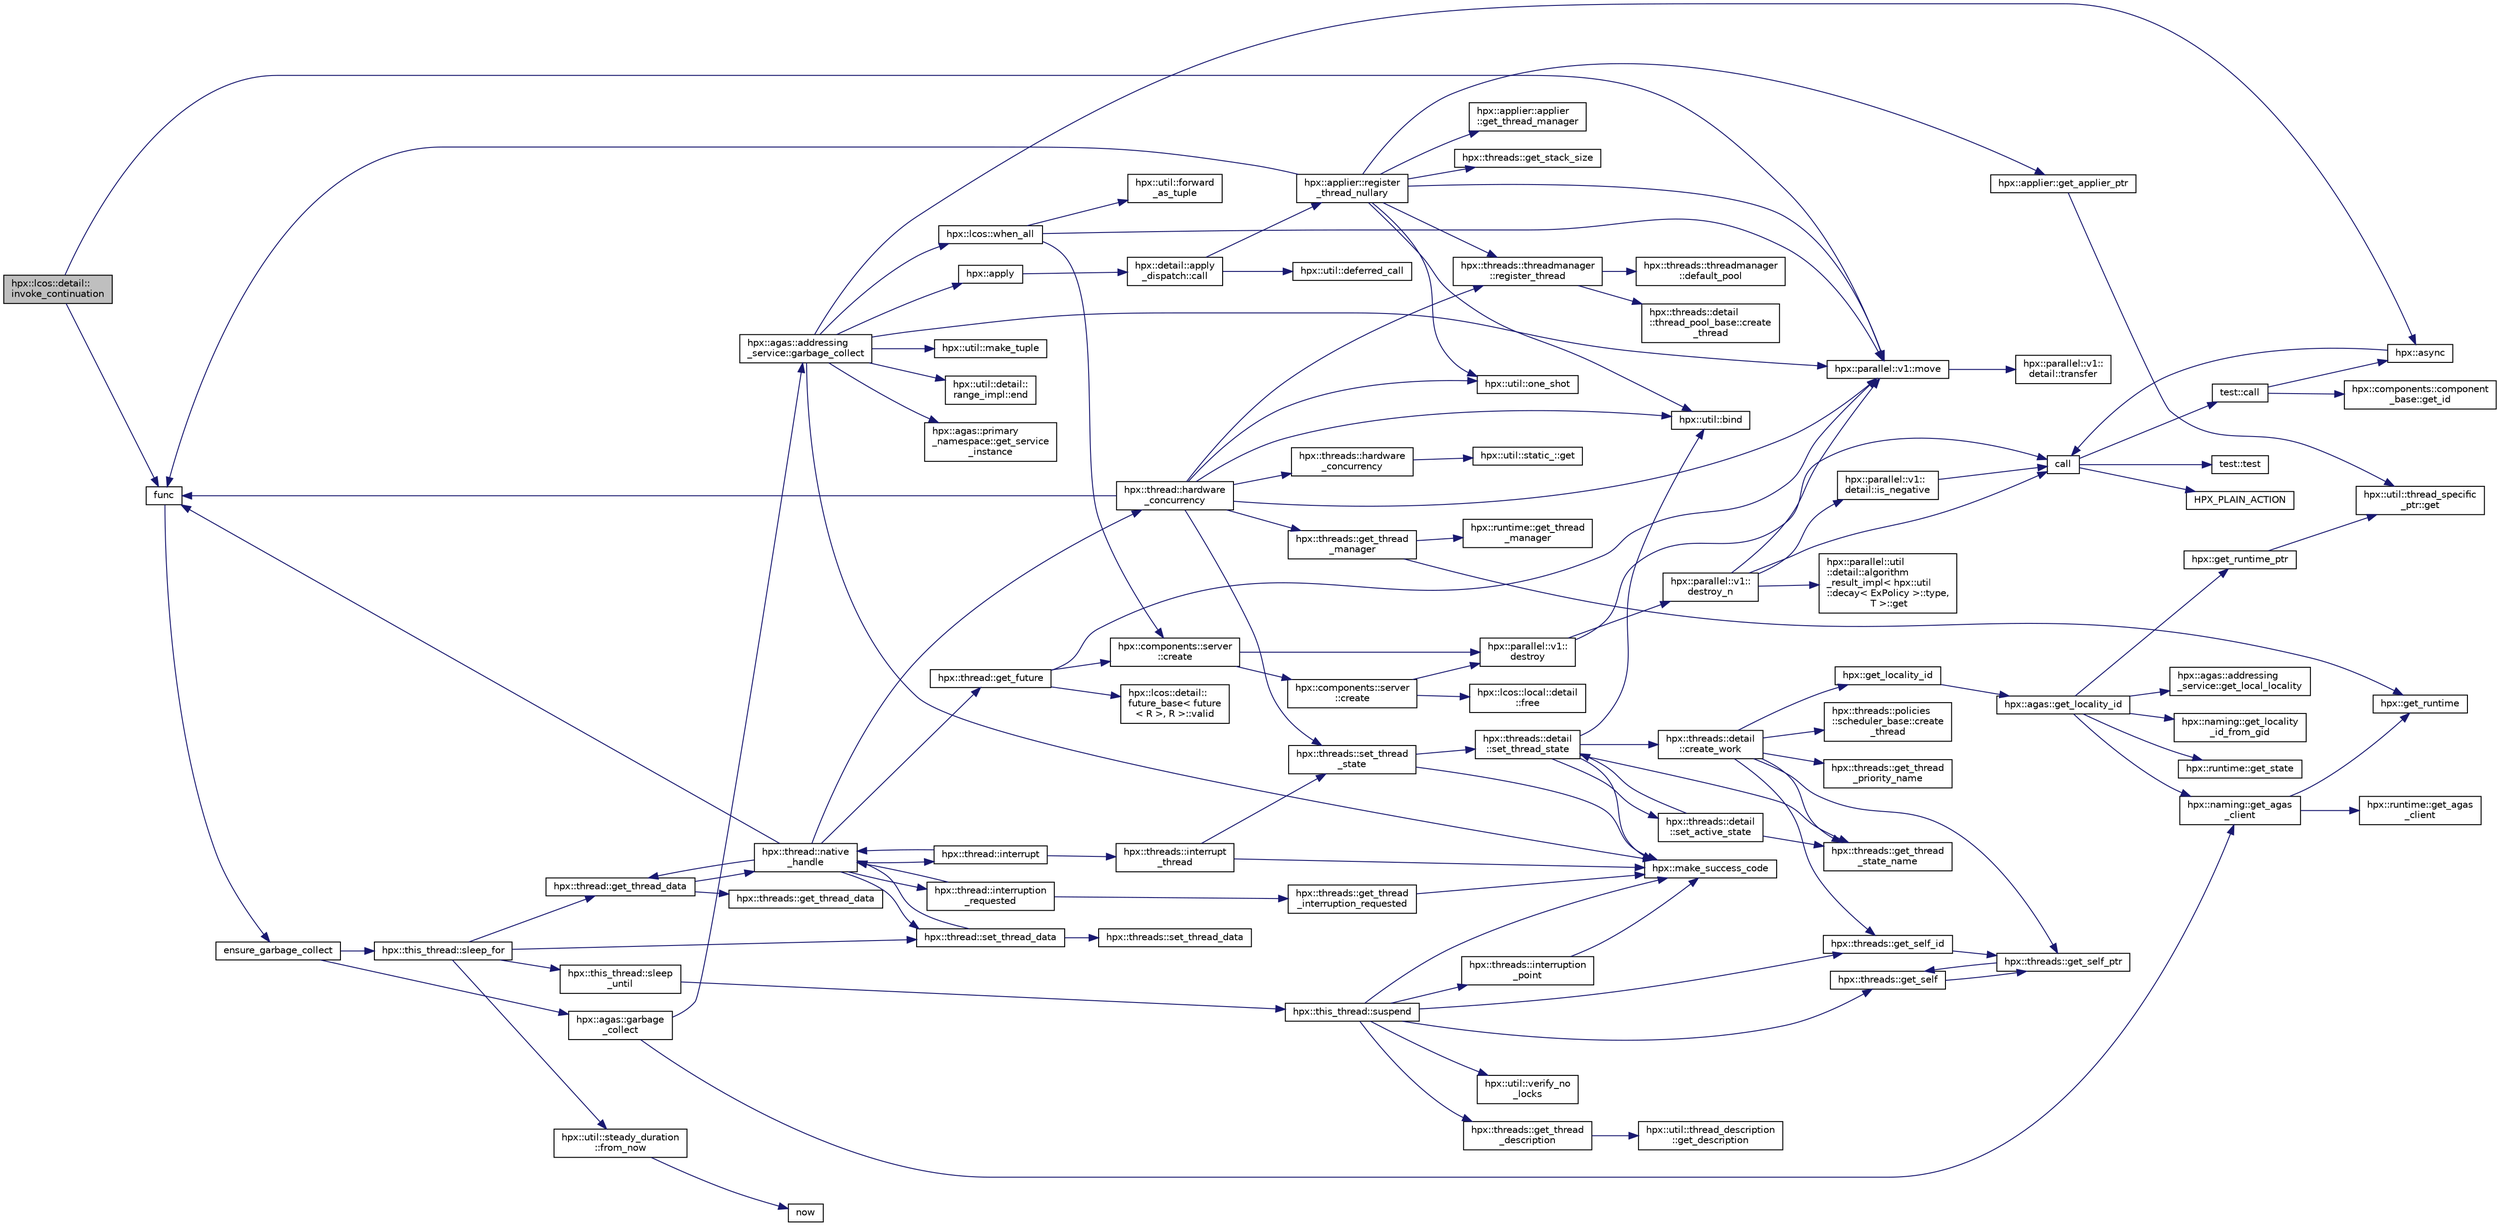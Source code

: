 digraph "hpx::lcos::detail::invoke_continuation"
{
  edge [fontname="Helvetica",fontsize="10",labelfontname="Helvetica",labelfontsize="10"];
  node [fontname="Helvetica",fontsize="10",shape=record];
  rankdir="LR";
  Node571 [label="hpx::lcos::detail::\linvoke_continuation",height=0.2,width=0.4,color="black", fillcolor="grey75", style="filled", fontcolor="black"];
  Node571 -> Node572 [color="midnightblue",fontsize="10",style="solid",fontname="Helvetica"];
  Node572 [label="func",height=0.2,width=0.4,color="black", fillcolor="white", style="filled",URL="$d8/dfd/id__type__ref__counting__1032_8cpp.html#ab811b86ea5107ffb3351fcaa29d2c652"];
  Node572 -> Node573 [color="midnightblue",fontsize="10",style="solid",fontname="Helvetica"];
  Node573 [label="ensure_garbage_collect",height=0.2,width=0.4,color="black", fillcolor="white", style="filled",URL="$d8/dfd/id__type__ref__counting__1032_8cpp.html#a5264b94bf7c262ac0e521fb290d476d5"];
  Node573 -> Node574 [color="midnightblue",fontsize="10",style="solid",fontname="Helvetica"];
  Node574 [label="hpx::this_thread::sleep_for",height=0.2,width=0.4,color="black", fillcolor="white", style="filled",URL="$d9/d52/namespacehpx_1_1this__thread.html#afc042a5a5fa52eef2d1d177a343435cf"];
  Node574 -> Node575 [color="midnightblue",fontsize="10",style="solid",fontname="Helvetica"];
  Node575 [label="hpx::this_thread::sleep\l_until",height=0.2,width=0.4,color="black", fillcolor="white", style="filled",URL="$d9/d52/namespacehpx_1_1this__thread.html#ae12a853980115b23ff0ab8ca06622658"];
  Node575 -> Node576 [color="midnightblue",fontsize="10",style="solid",fontname="Helvetica"];
  Node576 [label="hpx::this_thread::suspend",height=0.2,width=0.4,color="black", fillcolor="white", style="filled",URL="$d9/d52/namespacehpx_1_1this__thread.html#aca220026fb3014c0881d129fe31c0073"];
  Node576 -> Node577 [color="midnightblue",fontsize="10",style="solid",fontname="Helvetica"];
  Node577 [label="hpx::threads::get_self",height=0.2,width=0.4,color="black", fillcolor="white", style="filled",URL="$d7/d28/namespacehpx_1_1threads.html#a07daf4d6d29233f20d66d41ab7b5b8e8"];
  Node577 -> Node578 [color="midnightblue",fontsize="10",style="solid",fontname="Helvetica"];
  Node578 [label="hpx::threads::get_self_ptr",height=0.2,width=0.4,color="black", fillcolor="white", style="filled",URL="$d7/d28/namespacehpx_1_1threads.html#a22877ae347ad884cde3a51397dad6c53"];
  Node578 -> Node577 [color="midnightblue",fontsize="10",style="solid",fontname="Helvetica"];
  Node576 -> Node579 [color="midnightblue",fontsize="10",style="solid",fontname="Helvetica"];
  Node579 [label="hpx::threads::get_self_id",height=0.2,width=0.4,color="black", fillcolor="white", style="filled",URL="$d7/d28/namespacehpx_1_1threads.html#afafe0f900b9fac3d4ed3c747625c1cfe"];
  Node579 -> Node578 [color="midnightblue",fontsize="10",style="solid",fontname="Helvetica"];
  Node576 -> Node580 [color="midnightblue",fontsize="10",style="solid",fontname="Helvetica"];
  Node580 [label="hpx::threads::interruption\l_point",height=0.2,width=0.4,color="black", fillcolor="white", style="filled",URL="$d7/d28/namespacehpx_1_1threads.html#ada6ec56a12b050707311d8c628089059"];
  Node580 -> Node581 [color="midnightblue",fontsize="10",style="solid",fontname="Helvetica"];
  Node581 [label="hpx::make_success_code",height=0.2,width=0.4,color="black", fillcolor="white", style="filled",URL="$d8/d83/namespacehpx.html#a0e8512a8f49e2a6c8185061181419d8f",tooltip="Returns error_code(hpx::success, \"success\", mode). "];
  Node576 -> Node582 [color="midnightblue",fontsize="10",style="solid",fontname="Helvetica"];
  Node582 [label="hpx::util::verify_no\l_locks",height=0.2,width=0.4,color="black", fillcolor="white", style="filled",URL="$df/dad/namespacehpx_1_1util.html#ae0e1837ee6f09b79b26c2e788d2e9fc9"];
  Node576 -> Node583 [color="midnightblue",fontsize="10",style="solid",fontname="Helvetica"];
  Node583 [label="hpx::threads::get_thread\l_description",height=0.2,width=0.4,color="black", fillcolor="white", style="filled",URL="$d7/d28/namespacehpx_1_1threads.html#a42fc18a7a680f4e8bc633a4b4c956701"];
  Node583 -> Node584 [color="midnightblue",fontsize="10",style="solid",fontname="Helvetica"];
  Node584 [label="hpx::util::thread_description\l::get_description",height=0.2,width=0.4,color="black", fillcolor="white", style="filled",URL="$df/d9e/structhpx_1_1util_1_1thread__description.html#a8c834e14eca6eb228188022577f9f952"];
  Node576 -> Node581 [color="midnightblue",fontsize="10",style="solid",fontname="Helvetica"];
  Node574 -> Node585 [color="midnightblue",fontsize="10",style="solid",fontname="Helvetica"];
  Node585 [label="hpx::util::steady_duration\l::from_now",height=0.2,width=0.4,color="black", fillcolor="white", style="filled",URL="$d9/d4f/classhpx_1_1util_1_1steady__duration.html#a0132206d767cd0f7395507b40111a153"];
  Node585 -> Node586 [color="midnightblue",fontsize="10",style="solid",fontname="Helvetica"];
  Node586 [label="now",height=0.2,width=0.4,color="black", fillcolor="white", style="filled",URL="$de/db3/1d__stencil__1__omp_8cpp.html#a89e9667753dccfac455bd37a7a3a7b16"];
  Node574 -> Node587 [color="midnightblue",fontsize="10",style="solid",fontname="Helvetica"];
  Node587 [label="hpx::thread::get_thread_data",height=0.2,width=0.4,color="black", fillcolor="white", style="filled",URL="$de/d9b/classhpx_1_1thread.html#a4535ef82cec3b953d2c941d20e3e3904"];
  Node587 -> Node588 [color="midnightblue",fontsize="10",style="solid",fontname="Helvetica"];
  Node588 [label="hpx::threads::get_thread_data",height=0.2,width=0.4,color="black", fillcolor="white", style="filled",URL="$d7/d28/namespacehpx_1_1threads.html#a8737931ff6303807225f735b2b384ae4"];
  Node587 -> Node589 [color="midnightblue",fontsize="10",style="solid",fontname="Helvetica"];
  Node589 [label="hpx::thread::native\l_handle",height=0.2,width=0.4,color="black", fillcolor="white", style="filled",URL="$de/d9b/classhpx_1_1thread.html#acf48190d264ab64c1c4ec99d0b421b5a"];
  Node589 -> Node590 [color="midnightblue",fontsize="10",style="solid",fontname="Helvetica"];
  Node590 [label="hpx::thread::hardware\l_concurrency",height=0.2,width=0.4,color="black", fillcolor="white", style="filled",URL="$de/d9b/classhpx_1_1thread.html#a8e4fff210e02485ba493bc3a2a956c03"];
  Node590 -> Node591 [color="midnightblue",fontsize="10",style="solid",fontname="Helvetica"];
  Node591 [label="hpx::threads::hardware\l_concurrency",height=0.2,width=0.4,color="black", fillcolor="white", style="filled",URL="$d7/d28/namespacehpx_1_1threads.html#aa8752a235478d2ad7b5ac467b63ab527"];
  Node591 -> Node592 [color="midnightblue",fontsize="10",style="solid",fontname="Helvetica"];
  Node592 [label="hpx::util::static_::get",height=0.2,width=0.4,color="black", fillcolor="white", style="filled",URL="$d3/dbb/structhpx_1_1util_1_1static__.html#a2967c633948a3bf17a3b5405ef5a8318"];
  Node590 -> Node572 [color="midnightblue",fontsize="10",style="solid",fontname="Helvetica"];
  Node590 -> Node593 [color="midnightblue",fontsize="10",style="solid",fontname="Helvetica"];
  Node593 [label="hpx::util::bind",height=0.2,width=0.4,color="black", fillcolor="white", style="filled",URL="$df/dad/namespacehpx_1_1util.html#ad844caedf82a0173d6909d910c3e48c6"];
  Node590 -> Node594 [color="midnightblue",fontsize="10",style="solid",fontname="Helvetica"];
  Node594 [label="hpx::util::one_shot",height=0.2,width=0.4,color="black", fillcolor="white", style="filled",URL="$df/dad/namespacehpx_1_1util.html#a273e61be42a72415291e0ec0a4f28c7a"];
  Node590 -> Node595 [color="midnightblue",fontsize="10",style="solid",fontname="Helvetica"];
  Node595 [label="hpx::parallel::v1::move",height=0.2,width=0.4,color="black", fillcolor="white", style="filled",URL="$db/db9/namespacehpx_1_1parallel_1_1v1.html#aa7c4ede081ce786c9d1eb1adff495cfc"];
  Node595 -> Node596 [color="midnightblue",fontsize="10",style="solid",fontname="Helvetica"];
  Node596 [label="hpx::parallel::v1::\ldetail::transfer",height=0.2,width=0.4,color="black", fillcolor="white", style="filled",URL="$d2/ddd/namespacehpx_1_1parallel_1_1v1_1_1detail.html#ab1b56a05e1885ca7cc7ffa1804dd2f3c"];
  Node590 -> Node597 [color="midnightblue",fontsize="10",style="solid",fontname="Helvetica"];
  Node597 [label="hpx::threads::get_thread\l_manager",height=0.2,width=0.4,color="black", fillcolor="white", style="filled",URL="$d7/d28/namespacehpx_1_1threads.html#a076973c3a53beadde7d967e22c4f6cce"];
  Node597 -> Node598 [color="midnightblue",fontsize="10",style="solid",fontname="Helvetica"];
  Node598 [label="hpx::get_runtime",height=0.2,width=0.4,color="black", fillcolor="white", style="filled",URL="$d8/d83/namespacehpx.html#aef902cc6c7dd3b9fbadf34d1e850a070"];
  Node597 -> Node599 [color="midnightblue",fontsize="10",style="solid",fontname="Helvetica"];
  Node599 [label="hpx::runtime::get_thread\l_manager",height=0.2,width=0.4,color="black", fillcolor="white", style="filled",URL="$d0/d7b/classhpx_1_1runtime.html#a865b12d57fcd44a8d3dda3e35414f563"];
  Node590 -> Node600 [color="midnightblue",fontsize="10",style="solid",fontname="Helvetica"];
  Node600 [label="hpx::threads::threadmanager\l::register_thread",height=0.2,width=0.4,color="black", fillcolor="white", style="filled",URL="$d5/daa/classhpx_1_1threads_1_1threadmanager.html#a7f79c7578e08a60ca45eb276ce8133d8"];
  Node600 -> Node601 [color="midnightblue",fontsize="10",style="solid",fontname="Helvetica"];
  Node601 [label="hpx::threads::threadmanager\l::default_pool",height=0.2,width=0.4,color="black", fillcolor="white", style="filled",URL="$d5/daa/classhpx_1_1threads_1_1threadmanager.html#a851f067d03b5dd1c5e6a9a6a841e05df"];
  Node600 -> Node602 [color="midnightblue",fontsize="10",style="solid",fontname="Helvetica"];
  Node602 [label="hpx::threads::detail\l::thread_pool_base::create\l_thread",height=0.2,width=0.4,color="black", fillcolor="white", style="filled",URL="$de/dae/classhpx_1_1threads_1_1detail_1_1thread__pool__base.html#ad35d3779eef6f4528e62a26d71b34b34"];
  Node590 -> Node603 [color="midnightblue",fontsize="10",style="solid",fontname="Helvetica"];
  Node603 [label="hpx::threads::set_thread\l_state",height=0.2,width=0.4,color="black", fillcolor="white", style="filled",URL="$d7/d28/namespacehpx_1_1threads.html#ac0690ad16ad778bcc79dcd727cc33025",tooltip="Set the thread state of the thread referenced by the thread_id id. "];
  Node603 -> Node581 [color="midnightblue",fontsize="10",style="solid",fontname="Helvetica"];
  Node603 -> Node604 [color="midnightblue",fontsize="10",style="solid",fontname="Helvetica"];
  Node604 [label="hpx::threads::detail\l::set_thread_state",height=0.2,width=0.4,color="black", fillcolor="white", style="filled",URL="$d2/dd1/namespacehpx_1_1threads_1_1detail.html#af85ddc854c4a149bf1738eb1b111b9ab"];
  Node604 -> Node605 [color="midnightblue",fontsize="10",style="solid",fontname="Helvetica"];
  Node605 [label="hpx::threads::get_thread\l_state_name",height=0.2,width=0.4,color="black", fillcolor="white", style="filled",URL="$d7/d28/namespacehpx_1_1threads.html#a26f91ea8d2195f165c033241c5cd11db"];
  Node604 -> Node581 [color="midnightblue",fontsize="10",style="solid",fontname="Helvetica"];
  Node604 -> Node593 [color="midnightblue",fontsize="10",style="solid",fontname="Helvetica"];
  Node604 -> Node606 [color="midnightblue",fontsize="10",style="solid",fontname="Helvetica"];
  Node606 [label="hpx::threads::detail\l::set_active_state",height=0.2,width=0.4,color="black", fillcolor="white", style="filled",URL="$d2/dd1/namespacehpx_1_1threads_1_1detail.html#a45884a5bf04ad66a4f259231a3947e76"];
  Node606 -> Node605 [color="midnightblue",fontsize="10",style="solid",fontname="Helvetica"];
  Node606 -> Node604 [color="midnightblue",fontsize="10",style="solid",fontname="Helvetica"];
  Node604 -> Node607 [color="midnightblue",fontsize="10",style="solid",fontname="Helvetica"];
  Node607 [label="hpx::threads::detail\l::create_work",height=0.2,width=0.4,color="black", fillcolor="white", style="filled",URL="$d2/dd1/namespacehpx_1_1threads_1_1detail.html#ae22384a3c1b1a1940032fad068fb54b1"];
  Node607 -> Node605 [color="midnightblue",fontsize="10",style="solid",fontname="Helvetica"];
  Node607 -> Node608 [color="midnightblue",fontsize="10",style="solid",fontname="Helvetica"];
  Node608 [label="hpx::threads::get_thread\l_priority_name",height=0.2,width=0.4,color="black", fillcolor="white", style="filled",URL="$d7/d28/namespacehpx_1_1threads.html#a9c6b2fec0c1cf5b06ff83ce756ca6d42"];
  Node607 -> Node578 [color="midnightblue",fontsize="10",style="solid",fontname="Helvetica"];
  Node607 -> Node579 [color="midnightblue",fontsize="10",style="solid",fontname="Helvetica"];
  Node607 -> Node609 [color="midnightblue",fontsize="10",style="solid",fontname="Helvetica"];
  Node609 [label="hpx::get_locality_id",height=0.2,width=0.4,color="black", fillcolor="white", style="filled",URL="$d8/d83/namespacehpx.html#a158d7c54a657bb364c1704033010697b",tooltip="Return the number of the locality this function is being called from. "];
  Node609 -> Node610 [color="midnightblue",fontsize="10",style="solid",fontname="Helvetica"];
  Node610 [label="hpx::agas::get_locality_id",height=0.2,width=0.4,color="black", fillcolor="white", style="filled",URL="$dc/d54/namespacehpx_1_1agas.html#a491cc2ddecdf0f1a9129900caa6a4d3e"];
  Node610 -> Node611 [color="midnightblue",fontsize="10",style="solid",fontname="Helvetica"];
  Node611 [label="hpx::get_runtime_ptr",height=0.2,width=0.4,color="black", fillcolor="white", style="filled",URL="$d8/d83/namespacehpx.html#af29daf2bb3e01b4d6495a1742b6cce64"];
  Node611 -> Node612 [color="midnightblue",fontsize="10",style="solid",fontname="Helvetica"];
  Node612 [label="hpx::util::thread_specific\l_ptr::get",height=0.2,width=0.4,color="black", fillcolor="white", style="filled",URL="$d4/d4c/structhpx_1_1util_1_1thread__specific__ptr.html#a3b27d8520710478aa41d1f74206bdba9"];
  Node610 -> Node613 [color="midnightblue",fontsize="10",style="solid",fontname="Helvetica"];
  Node613 [label="hpx::runtime::get_state",height=0.2,width=0.4,color="black", fillcolor="white", style="filled",URL="$d0/d7b/classhpx_1_1runtime.html#ab405f80e060dac95d624520f38b0524c"];
  Node610 -> Node614 [color="midnightblue",fontsize="10",style="solid",fontname="Helvetica"];
  Node614 [label="hpx::naming::get_agas\l_client",height=0.2,width=0.4,color="black", fillcolor="white", style="filled",URL="$d4/dc9/namespacehpx_1_1naming.html#a0408fffd5d34b620712a801b0ae3b032"];
  Node614 -> Node598 [color="midnightblue",fontsize="10",style="solid",fontname="Helvetica"];
  Node614 -> Node615 [color="midnightblue",fontsize="10",style="solid",fontname="Helvetica"];
  Node615 [label="hpx::runtime::get_agas\l_client",height=0.2,width=0.4,color="black", fillcolor="white", style="filled",URL="$d0/d7b/classhpx_1_1runtime.html#aeb5dddd30d6b9861669af8ad44d1a96a"];
  Node610 -> Node616 [color="midnightblue",fontsize="10",style="solid",fontname="Helvetica"];
  Node616 [label="hpx::agas::addressing\l_service::get_local_locality",height=0.2,width=0.4,color="black", fillcolor="white", style="filled",URL="$db/d58/structhpx_1_1agas_1_1addressing__service.html#ab52c19a37c2a7a006c6c15f90ad0539c"];
  Node610 -> Node617 [color="midnightblue",fontsize="10",style="solid",fontname="Helvetica"];
  Node617 [label="hpx::naming::get_locality\l_id_from_gid",height=0.2,width=0.4,color="black", fillcolor="white", style="filled",URL="$d4/dc9/namespacehpx_1_1naming.html#a7fd43037784560bd04fda9b49e33529f"];
  Node607 -> Node618 [color="midnightblue",fontsize="10",style="solid",fontname="Helvetica"];
  Node618 [label="hpx::threads::policies\l::scheduler_base::create\l_thread",height=0.2,width=0.4,color="black", fillcolor="white", style="filled",URL="$dd/d7e/structhpx_1_1threads_1_1policies_1_1scheduler__base.html#ad3b05cd7f363cc8e8410ce368c3794e0"];
  Node589 -> Node619 [color="midnightblue",fontsize="10",style="solid",fontname="Helvetica"];
  Node619 [label="hpx::thread::interrupt",height=0.2,width=0.4,color="black", fillcolor="white", style="filled",URL="$de/d9b/classhpx_1_1thread.html#ac34d0d033aa743c476a79dbc2e1a8a39"];
  Node619 -> Node620 [color="midnightblue",fontsize="10",style="solid",fontname="Helvetica"];
  Node620 [label="hpx::threads::interrupt\l_thread",height=0.2,width=0.4,color="black", fillcolor="white", style="filled",URL="$d7/d28/namespacehpx_1_1threads.html#a6bdda1a2aab61b9b13d274b5155d7e73"];
  Node620 -> Node581 [color="midnightblue",fontsize="10",style="solid",fontname="Helvetica"];
  Node620 -> Node603 [color="midnightblue",fontsize="10",style="solid",fontname="Helvetica"];
  Node619 -> Node589 [color="midnightblue",fontsize="10",style="solid",fontname="Helvetica"];
  Node589 -> Node621 [color="midnightblue",fontsize="10",style="solid",fontname="Helvetica"];
  Node621 [label="hpx::thread::interruption\l_requested",height=0.2,width=0.4,color="black", fillcolor="white", style="filled",URL="$de/d9b/classhpx_1_1thread.html#a33276bb4c20bbb0b1978944e18ef71b8"];
  Node621 -> Node622 [color="midnightblue",fontsize="10",style="solid",fontname="Helvetica"];
  Node622 [label="hpx::threads::get_thread\l_interruption_requested",height=0.2,width=0.4,color="black", fillcolor="white", style="filled",URL="$d7/d28/namespacehpx_1_1threads.html#ae64a7fdb8b5c8bac7be0c8282672a03b"];
  Node622 -> Node581 [color="midnightblue",fontsize="10",style="solid",fontname="Helvetica"];
  Node621 -> Node589 [color="midnightblue",fontsize="10",style="solid",fontname="Helvetica"];
  Node589 -> Node623 [color="midnightblue",fontsize="10",style="solid",fontname="Helvetica"];
  Node623 [label="hpx::thread::get_future",height=0.2,width=0.4,color="black", fillcolor="white", style="filled",URL="$de/d9b/classhpx_1_1thread.html#a87fdb0d8da826366fc190ed224900a64"];
  Node623 -> Node624 [color="midnightblue",fontsize="10",style="solid",fontname="Helvetica"];
  Node624 [label="hpx::lcos::detail::\lfuture_base\< future\l\< R \>, R \>::valid",height=0.2,width=0.4,color="black", fillcolor="white", style="filled",URL="$d5/dd7/classhpx_1_1lcos_1_1detail_1_1future__base.html#aaf7beb7374815614363033bd96573e75"];
  Node623 -> Node625 [color="midnightblue",fontsize="10",style="solid",fontname="Helvetica"];
  Node625 [label="hpx::components::server\l::create",height=0.2,width=0.4,color="black", fillcolor="white", style="filled",URL="$d2/da2/namespacehpx_1_1components_1_1server.html#ac776c89f3d68ceb910e8cee9fa937ab4",tooltip="Create arrays of components using their default constructor. "];
  Node625 -> Node626 [color="midnightblue",fontsize="10",style="solid",fontname="Helvetica"];
  Node626 [label="hpx::components::server\l::create",height=0.2,width=0.4,color="black", fillcolor="white", style="filled",URL="$d2/da2/namespacehpx_1_1components_1_1server.html#a77d26de181c97b444565e230577981bd"];
  Node626 -> Node627 [color="midnightblue",fontsize="10",style="solid",fontname="Helvetica"];
  Node627 [label="hpx::lcos::local::detail\l::free",height=0.2,width=0.4,color="black", fillcolor="white", style="filled",URL="$d4/dcb/namespacehpx_1_1lcos_1_1local_1_1detail.html#a55a940f019734e9bb045dc123cd80e48"];
  Node626 -> Node628 [color="midnightblue",fontsize="10",style="solid",fontname="Helvetica"];
  Node628 [label="hpx::parallel::v1::\ldestroy",height=0.2,width=0.4,color="black", fillcolor="white", style="filled",URL="$db/db9/namespacehpx_1_1parallel_1_1v1.html#acf303558375048e8a7cc9a2c2e09477f"];
  Node628 -> Node629 [color="midnightblue",fontsize="10",style="solid",fontname="Helvetica"];
  Node629 [label="call",height=0.2,width=0.4,color="black", fillcolor="white", style="filled",URL="$d2/d67/promise__1620_8cpp.html#a58357f0b82bc761e1d0b9091ed563a70"];
  Node629 -> Node630 [color="midnightblue",fontsize="10",style="solid",fontname="Helvetica"];
  Node630 [label="test::test",height=0.2,width=0.4,color="black", fillcolor="white", style="filled",URL="$d8/d89/structtest.html#ab42d5ece712d716b04cb3f686f297a26"];
  Node629 -> Node631 [color="midnightblue",fontsize="10",style="solid",fontname="Helvetica"];
  Node631 [label="HPX_PLAIN_ACTION",height=0.2,width=0.4,color="black", fillcolor="white", style="filled",URL="$d2/d67/promise__1620_8cpp.html#ab96aab827a4b1fcaf66cfe0ba83fef23"];
  Node629 -> Node632 [color="midnightblue",fontsize="10",style="solid",fontname="Helvetica"];
  Node632 [label="test::call",height=0.2,width=0.4,color="black", fillcolor="white", style="filled",URL="$d8/d89/structtest.html#aeb29e7ed6518b9426ccf1344c52620ae"];
  Node632 -> Node633 [color="midnightblue",fontsize="10",style="solid",fontname="Helvetica"];
  Node633 [label="hpx::async",height=0.2,width=0.4,color="black", fillcolor="white", style="filled",URL="$d8/d83/namespacehpx.html#acb7d8e37b73b823956ce144f9a57eaa4"];
  Node633 -> Node629 [color="midnightblue",fontsize="10",style="solid",fontname="Helvetica"];
  Node632 -> Node634 [color="midnightblue",fontsize="10",style="solid",fontname="Helvetica"];
  Node634 [label="hpx::components::component\l_base::get_id",height=0.2,width=0.4,color="black", fillcolor="white", style="filled",URL="$d2/de6/classhpx_1_1components_1_1component__base.html#a4c8fd93514039bdf01c48d66d82b19cd"];
  Node628 -> Node635 [color="midnightblue",fontsize="10",style="solid",fontname="Helvetica"];
  Node635 [label="hpx::parallel::v1::\ldestroy_n",height=0.2,width=0.4,color="black", fillcolor="white", style="filled",URL="$db/db9/namespacehpx_1_1parallel_1_1v1.html#a71d0691132a300690163f5636bcd5bd3"];
  Node635 -> Node636 [color="midnightblue",fontsize="10",style="solid",fontname="Helvetica"];
  Node636 [label="hpx::parallel::v1::\ldetail::is_negative",height=0.2,width=0.4,color="black", fillcolor="white", style="filled",URL="$d2/ddd/namespacehpx_1_1parallel_1_1v1_1_1detail.html#adf2e40fc4b20ad0fd442ee3118a4d527"];
  Node636 -> Node629 [color="midnightblue",fontsize="10",style="solid",fontname="Helvetica"];
  Node635 -> Node637 [color="midnightblue",fontsize="10",style="solid",fontname="Helvetica"];
  Node637 [label="hpx::parallel::util\l::detail::algorithm\l_result_impl\< hpx::util\l::decay\< ExPolicy \>::type,\l T \>::get",height=0.2,width=0.4,color="black", fillcolor="white", style="filled",URL="$d2/d42/structhpx_1_1parallel_1_1util_1_1detail_1_1algorithm__result__impl.html#ab5b051e8ec74eff5e0e62fd63f5d377e"];
  Node635 -> Node595 [color="midnightblue",fontsize="10",style="solid",fontname="Helvetica"];
  Node635 -> Node629 [color="midnightblue",fontsize="10",style="solid",fontname="Helvetica"];
  Node625 -> Node628 [color="midnightblue",fontsize="10",style="solid",fontname="Helvetica"];
  Node623 -> Node595 [color="midnightblue",fontsize="10",style="solid",fontname="Helvetica"];
  Node589 -> Node587 [color="midnightblue",fontsize="10",style="solid",fontname="Helvetica"];
  Node589 -> Node638 [color="midnightblue",fontsize="10",style="solid",fontname="Helvetica"];
  Node638 [label="hpx::thread::set_thread_data",height=0.2,width=0.4,color="black", fillcolor="white", style="filled",URL="$de/d9b/classhpx_1_1thread.html#a7317a3cf5251f3b33c990449570d4cea"];
  Node638 -> Node639 [color="midnightblue",fontsize="10",style="solid",fontname="Helvetica"];
  Node639 [label="hpx::threads::set_thread_data",height=0.2,width=0.4,color="black", fillcolor="white", style="filled",URL="$d7/d28/namespacehpx_1_1threads.html#a00a625acc149fce3ae38e4340454acf7"];
  Node638 -> Node589 [color="midnightblue",fontsize="10",style="solid",fontname="Helvetica"];
  Node589 -> Node572 [color="midnightblue",fontsize="10",style="solid",fontname="Helvetica"];
  Node574 -> Node638 [color="midnightblue",fontsize="10",style="solid",fontname="Helvetica"];
  Node573 -> Node640 [color="midnightblue",fontsize="10",style="solid",fontname="Helvetica"];
  Node640 [label="hpx::agas::garbage\l_collect",height=0.2,width=0.4,color="black", fillcolor="white", style="filled",URL="$dc/d54/namespacehpx_1_1agas.html#a951337adc4f9bd6df00a50737468e911"];
  Node640 -> Node614 [color="midnightblue",fontsize="10",style="solid",fontname="Helvetica"];
  Node640 -> Node641 [color="midnightblue",fontsize="10",style="solid",fontname="Helvetica"];
  Node641 [label="hpx::agas::addressing\l_service::garbage_collect",height=0.2,width=0.4,color="black", fillcolor="white", style="filled",URL="$db/d58/structhpx_1_1agas_1_1addressing__service.html#a87dcae0eacf6e62d5103ebf516d86f63"];
  Node641 -> Node581 [color="midnightblue",fontsize="10",style="solid",fontname="Helvetica"];
  Node641 -> Node642 [color="midnightblue",fontsize="10",style="solid",fontname="Helvetica"];
  Node642 [label="hpx::agas::primary\l_namespace::get_service\l_instance",height=0.2,width=0.4,color="black", fillcolor="white", style="filled",URL="$d1/d43/structhpx_1_1agas_1_1primary__namespace.html#a7630ff0f30ff8c23b13b4672c5350e2e"];
  Node641 -> Node643 [color="midnightblue",fontsize="10",style="solid",fontname="Helvetica"];
  Node643 [label="hpx::util::make_tuple",height=0.2,width=0.4,color="black", fillcolor="white", style="filled",URL="$df/dad/namespacehpx_1_1util.html#a06fa74211a987d208e013f400a9f5328"];
  Node641 -> Node644 [color="midnightblue",fontsize="10",style="solid",fontname="Helvetica"];
  Node644 [label="hpx::util::detail::\lrange_impl::end",height=0.2,width=0.4,color="black", fillcolor="white", style="filled",URL="$d4/d4a/namespacehpx_1_1util_1_1detail_1_1range__impl.html#afb2ea48b0902f52ee4d8b764807b4316"];
  Node641 -> Node645 [color="midnightblue",fontsize="10",style="solid",fontname="Helvetica"];
  Node645 [label="hpx::apply",height=0.2,width=0.4,color="black", fillcolor="white", style="filled",URL="$d8/d83/namespacehpx.html#aa87762f0db0731d385f3fdfdb25d59fc"];
  Node645 -> Node646 [color="midnightblue",fontsize="10",style="solid",fontname="Helvetica"];
  Node646 [label="hpx::detail::apply\l_dispatch::call",height=0.2,width=0.4,color="black", fillcolor="white", style="filled",URL="$db/de8/structhpx_1_1detail_1_1apply__dispatch.html#a0755fab16d281e74bcff0f8045be9459"];
  Node646 -> Node647 [color="midnightblue",fontsize="10",style="solid",fontname="Helvetica"];
  Node647 [label="hpx::applier::register\l_thread_nullary",height=0.2,width=0.4,color="black", fillcolor="white", style="filled",URL="$d8/dcb/namespacehpx_1_1applier.html#a401cd1145927e58d74d1eb52aaccd936"];
  Node647 -> Node648 [color="midnightblue",fontsize="10",style="solid",fontname="Helvetica"];
  Node648 [label="hpx::applier::get_applier_ptr",height=0.2,width=0.4,color="black", fillcolor="white", style="filled",URL="$d8/dcb/namespacehpx_1_1applier.html#a617483cf2b77ad3a0aa428ade7b35299"];
  Node648 -> Node612 [color="midnightblue",fontsize="10",style="solid",fontname="Helvetica"];
  Node647 -> Node572 [color="midnightblue",fontsize="10",style="solid",fontname="Helvetica"];
  Node647 -> Node593 [color="midnightblue",fontsize="10",style="solid",fontname="Helvetica"];
  Node647 -> Node594 [color="midnightblue",fontsize="10",style="solid",fontname="Helvetica"];
  Node647 -> Node595 [color="midnightblue",fontsize="10",style="solid",fontname="Helvetica"];
  Node647 -> Node649 [color="midnightblue",fontsize="10",style="solid",fontname="Helvetica"];
  Node649 [label="hpx::threads::get_stack_size",height=0.2,width=0.4,color="black", fillcolor="white", style="filled",URL="$d7/d28/namespacehpx_1_1threads.html#af597241b3c2785150be206737ca04aa6",tooltip="The get_stack_size function is part of the thread related API. It. "];
  Node647 -> Node650 [color="midnightblue",fontsize="10",style="solid",fontname="Helvetica"];
  Node650 [label="hpx::applier::applier\l::get_thread_manager",height=0.2,width=0.4,color="black", fillcolor="white", style="filled",URL="$da/dcb/classhpx_1_1applier_1_1applier.html#acc36d583973701e573be39da97bba866",tooltip="Access the thread-manager instance associated with this applier. "];
  Node647 -> Node600 [color="midnightblue",fontsize="10",style="solid",fontname="Helvetica"];
  Node646 -> Node651 [color="midnightblue",fontsize="10",style="solid",fontname="Helvetica"];
  Node651 [label="hpx::util::deferred_call",height=0.2,width=0.4,color="black", fillcolor="white", style="filled",URL="$df/dad/namespacehpx_1_1util.html#acdded623c658a7a3436f7e76bc9d881c"];
  Node641 -> Node595 [color="midnightblue",fontsize="10",style="solid",fontname="Helvetica"];
  Node641 -> Node633 [color="midnightblue",fontsize="10",style="solid",fontname="Helvetica"];
  Node641 -> Node652 [color="midnightblue",fontsize="10",style="solid",fontname="Helvetica"];
  Node652 [label="hpx::lcos::when_all",height=0.2,width=0.4,color="black", fillcolor="white", style="filled",URL="$d2/dc9/namespacehpx_1_1lcos.html#a1a6fb024d8690923fb185d5aee204d54"];
  Node652 -> Node653 [color="midnightblue",fontsize="10",style="solid",fontname="Helvetica"];
  Node653 [label="hpx::util::forward\l_as_tuple",height=0.2,width=0.4,color="black", fillcolor="white", style="filled",URL="$df/dad/namespacehpx_1_1util.html#ab7c31e3f24c3302a4f67b6735a6fa597"];
  Node652 -> Node595 [color="midnightblue",fontsize="10",style="solid",fontname="Helvetica"];
  Node652 -> Node625 [color="midnightblue",fontsize="10",style="solid",fontname="Helvetica"];
  Node571 -> Node595 [color="midnightblue",fontsize="10",style="solid",fontname="Helvetica"];
}
